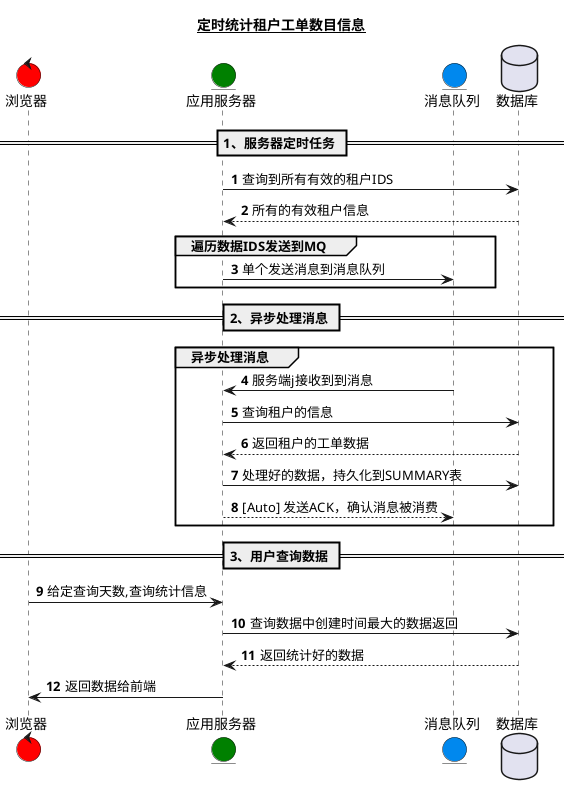 @startuml
title __**定时统计租户工单数目信息**__

autonumber

control 浏览器 AS  B #red
entity 应用服务器 AS  S #green
entity 消息队列 AS  MQ #0088EE
database 数据库  AS DB


== 1、服务器定时任务 ==

S->DB: 查询到所有有效的租户IDS
return 所有的有效租户信息

group 遍历数据IDS发送到MQ
S->MQ: 单个发送消息到消息队列
end

== 2、异步处理消息 ==

group 异步处理消息
MQ->S: 服务端j接收到到消息
S->DB: 查询租户的信息
return 返回租户的工单数据

S->DB: 处理好的数据，持久化到SUMMARY表

S-->MQ: [Auto] 发送ACK，确认消息被消费

end


== 3、用户查询数据 ==

B->S: 给定查询天数,查询统计信息
S->DB: 查询数据中创建时间最大的数据返回
return 返回统计好的数据
S->B: 返回数据给前端

@enduml